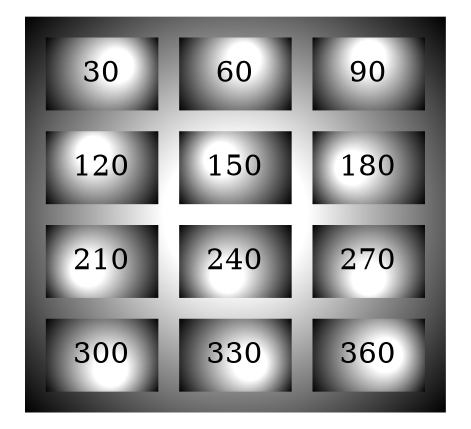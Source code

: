 graph {
a [label=<
<table bgcolor="white:black" border="0" cellpadding="10" cellspacing="10" gradientangle="0" style="radial">
<tr>
<td bgcolor="white:black" gradientangle="30" style="radial" width="54">30</td>
<td bgcolor="white:black" gradientangle="60" style="radial" width="54">60</td>
<td bgcolor="white:black" gradientangle="90" style="radial" width="54">90</td>
</tr>
<tr>
<td bgcolor="white:black" gradientangle="120" style="radial">120</td>
<td bgcolor="white:black" gradientangle="150" style="radial">150</td>
<td bgcolor="white:black" gradientangle="180" style="radial">180</td>
</tr>
<tr>
<td bgcolor="white:black" gradientangle="210" style="radial">210</td>
<td bgcolor="white:black" gradientangle="240" style="radial">240</td>
<td bgcolor="white:black" gradientangle="270" style="radial">270</td>
</tr>
<tr>
<td bgcolor="white:black" gradientangle="300" style="radial">300</td>
<td bgcolor="white:black" gradientangle="330" style="radial">330</td>
<td bgcolor="white:black" gradientangle="360" style="radial">360</td>
</tr>
</table>
>, shape=none]
}
